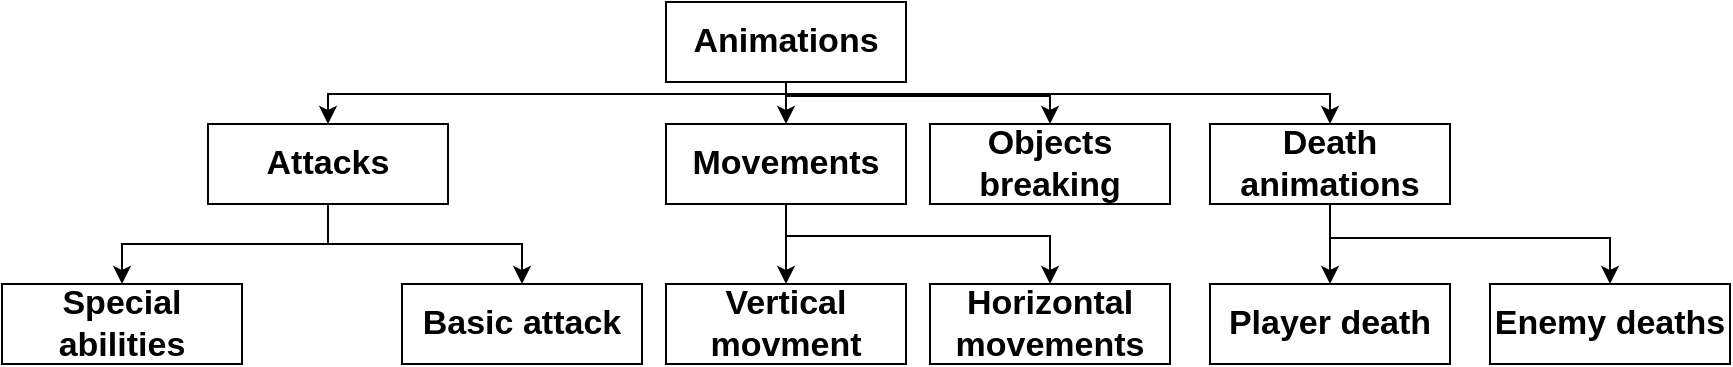<mxfile version="21.7.5" type="device">
  <diagram name="Page-1" id="EGzMRdcxtR-U2vxnexto">
    <mxGraphModel dx="1834" dy="844" grid="0" gridSize="10" guides="1" tooltips="1" connect="1" arrows="1" fold="1" page="0" pageScale="1" pageWidth="827" pageHeight="1169" math="0" shadow="0">
      <root>
        <mxCell id="0" />
        <mxCell id="1" parent="0" />
        <mxCell id="q-u2KVJAgPukn42geY5k-17" value="" style="edgeStyle=orthogonalEdgeStyle;rounded=0;orthogonalLoop=1;jettySize=auto;html=1;" parent="1" source="q-u2KVJAgPukn42geY5k-1" target="q-u2KVJAgPukn42geY5k-16" edge="1">
          <mxGeometry relative="1" as="geometry">
            <Array as="points">
              <mxPoint x="166" y="76" />
              <mxPoint x="-63" y="76" />
            </Array>
          </mxGeometry>
        </mxCell>
        <mxCell id="WwdvQKYLu-T_pfMkLyTl-2" value="" style="edgeStyle=orthogonalEdgeStyle;rounded=0;orthogonalLoop=1;jettySize=auto;html=1;" edge="1" parent="1" source="q-u2KVJAgPukn42geY5k-1" target="WwdvQKYLu-T_pfMkLyTl-1">
          <mxGeometry relative="1" as="geometry" />
        </mxCell>
        <mxCell id="WwdvQKYLu-T_pfMkLyTl-8" value="" style="edgeStyle=orthogonalEdgeStyle;rounded=0;orthogonalLoop=1;jettySize=auto;html=1;" edge="1" parent="1" source="q-u2KVJAgPukn42geY5k-1" target="WwdvQKYLu-T_pfMkLyTl-7">
          <mxGeometry relative="1" as="geometry">
            <Array as="points">
              <mxPoint x="166" y="76" />
              <mxPoint x="438" y="76" />
            </Array>
          </mxGeometry>
        </mxCell>
        <mxCell id="WwdvQKYLu-T_pfMkLyTl-14" value="" style="edgeStyle=orthogonalEdgeStyle;rounded=0;orthogonalLoop=1;jettySize=auto;html=1;" edge="1" parent="1" source="q-u2KVJAgPukn42geY5k-1" target="WwdvQKYLu-T_pfMkLyTl-13">
          <mxGeometry relative="1" as="geometry">
            <Array as="points">
              <mxPoint x="166" y="77" />
              <mxPoint x="298" y="77" />
            </Array>
          </mxGeometry>
        </mxCell>
        <mxCell id="q-u2KVJAgPukn42geY5k-1" value="&lt;font style=&quot;font-size: 17px;&quot;&gt;&lt;b&gt;Animations&lt;/b&gt;&lt;/font&gt;" style="rounded=0;whiteSpace=wrap;html=1;" parent="1" vertex="1">
          <mxGeometry x="106" y="30" width="120" height="40" as="geometry" />
        </mxCell>
        <mxCell id="q-u2KVJAgPukn42geY5k-26" value="" style="edgeStyle=orthogonalEdgeStyle;rounded=0;orthogonalLoop=1;jettySize=auto;html=1;" parent="1" source="q-u2KVJAgPukn42geY5k-16" target="q-u2KVJAgPukn42geY5k-25" edge="1">
          <mxGeometry relative="1" as="geometry" />
        </mxCell>
        <mxCell id="q-u2KVJAgPukn42geY5k-28" value="" style="edgeStyle=orthogonalEdgeStyle;rounded=0;orthogonalLoop=1;jettySize=auto;html=1;" parent="1" source="q-u2KVJAgPukn42geY5k-16" target="q-u2KVJAgPukn42geY5k-27" edge="1">
          <mxGeometry relative="1" as="geometry" />
        </mxCell>
        <mxCell id="q-u2KVJAgPukn42geY5k-16" value="&lt;span style=&quot;font-size: 17px;&quot;&gt;&lt;b&gt;Attacks&lt;/b&gt;&lt;/span&gt;" style="rounded=0;whiteSpace=wrap;html=1;" parent="1" vertex="1">
          <mxGeometry x="-123" y="91" width="120" height="40" as="geometry" />
        </mxCell>
        <mxCell id="q-u2KVJAgPukn42geY5k-25" value="&lt;span style=&quot;font-size: 17px;&quot;&gt;&lt;b&gt;Special abilities&lt;/b&gt;&lt;/span&gt;" style="rounded=0;whiteSpace=wrap;html=1;" parent="1" vertex="1">
          <mxGeometry x="-226" y="171" width="120" height="40" as="geometry" />
        </mxCell>
        <mxCell id="q-u2KVJAgPukn42geY5k-27" value="&lt;span style=&quot;font-size: 17px;&quot;&gt;&lt;b&gt;Basic attack&lt;/b&gt;&lt;/span&gt;" style="rounded=0;whiteSpace=wrap;html=1;" parent="1" vertex="1">
          <mxGeometry x="-26" y="171" width="120" height="40" as="geometry" />
        </mxCell>
        <mxCell id="WwdvQKYLu-T_pfMkLyTl-4" value="" style="edgeStyle=orthogonalEdgeStyle;rounded=0;orthogonalLoop=1;jettySize=auto;html=1;" edge="1" parent="1" source="WwdvQKYLu-T_pfMkLyTl-1" target="WwdvQKYLu-T_pfMkLyTl-3">
          <mxGeometry relative="1" as="geometry" />
        </mxCell>
        <mxCell id="WwdvQKYLu-T_pfMkLyTl-6" value="" style="edgeStyle=orthogonalEdgeStyle;rounded=0;orthogonalLoop=1;jettySize=auto;html=1;" edge="1" parent="1" source="WwdvQKYLu-T_pfMkLyTl-1" target="WwdvQKYLu-T_pfMkLyTl-5">
          <mxGeometry relative="1" as="geometry">
            <Array as="points">
              <mxPoint x="166" y="147" />
              <mxPoint x="298" y="147" />
            </Array>
          </mxGeometry>
        </mxCell>
        <mxCell id="WwdvQKYLu-T_pfMkLyTl-1" value="&lt;span style=&quot;font-size: 17px;&quot;&gt;&lt;b&gt;Movements&lt;/b&gt;&lt;/span&gt;" style="rounded=0;whiteSpace=wrap;html=1;" vertex="1" parent="1">
          <mxGeometry x="106" y="91" width="120" height="40" as="geometry" />
        </mxCell>
        <mxCell id="WwdvQKYLu-T_pfMkLyTl-3" value="&lt;span style=&quot;font-size: 17px;&quot;&gt;&lt;b&gt;Vertical movment&lt;/b&gt;&lt;/span&gt;" style="rounded=0;whiteSpace=wrap;html=1;" vertex="1" parent="1">
          <mxGeometry x="106" y="171" width="120" height="40" as="geometry" />
        </mxCell>
        <mxCell id="WwdvQKYLu-T_pfMkLyTl-5" value="&lt;span style=&quot;font-size: 17px;&quot;&gt;&lt;b&gt;Horizontal movements&lt;/b&gt;&lt;/span&gt;" style="rounded=0;whiteSpace=wrap;html=1;" vertex="1" parent="1">
          <mxGeometry x="238" y="171" width="120" height="40" as="geometry" />
        </mxCell>
        <mxCell id="WwdvQKYLu-T_pfMkLyTl-10" value="" style="edgeStyle=orthogonalEdgeStyle;rounded=0;orthogonalLoop=1;jettySize=auto;html=1;" edge="1" parent="1" source="WwdvQKYLu-T_pfMkLyTl-7" target="WwdvQKYLu-T_pfMkLyTl-9">
          <mxGeometry relative="1" as="geometry" />
        </mxCell>
        <mxCell id="WwdvQKYLu-T_pfMkLyTl-12" value="" style="edgeStyle=orthogonalEdgeStyle;rounded=0;orthogonalLoop=1;jettySize=auto;html=1;" edge="1" parent="1" source="WwdvQKYLu-T_pfMkLyTl-7" target="WwdvQKYLu-T_pfMkLyTl-11">
          <mxGeometry relative="1" as="geometry">
            <Array as="points">
              <mxPoint x="438" y="148" />
              <mxPoint x="578" y="148" />
            </Array>
          </mxGeometry>
        </mxCell>
        <mxCell id="WwdvQKYLu-T_pfMkLyTl-7" value="&lt;span style=&quot;font-size: 17px;&quot;&gt;&lt;b&gt;Death animations&lt;/b&gt;&lt;/span&gt;" style="rounded=0;whiteSpace=wrap;html=1;" vertex="1" parent="1">
          <mxGeometry x="378" y="91" width="120" height="40" as="geometry" />
        </mxCell>
        <mxCell id="WwdvQKYLu-T_pfMkLyTl-9" value="&lt;span style=&quot;font-size: 17px;&quot;&gt;&lt;b&gt;Player death&lt;/b&gt;&lt;/span&gt;" style="rounded=0;whiteSpace=wrap;html=1;" vertex="1" parent="1">
          <mxGeometry x="378" y="171" width="120" height="40" as="geometry" />
        </mxCell>
        <mxCell id="WwdvQKYLu-T_pfMkLyTl-11" value="&lt;span style=&quot;font-size: 17px;&quot;&gt;&lt;b&gt;Enemy deaths&lt;/b&gt;&lt;/span&gt;" style="rounded=0;whiteSpace=wrap;html=1;" vertex="1" parent="1">
          <mxGeometry x="518" y="171" width="120" height="40" as="geometry" />
        </mxCell>
        <mxCell id="WwdvQKYLu-T_pfMkLyTl-13" value="&lt;span style=&quot;font-size: 17px;&quot;&gt;&lt;b&gt;Objects breaking&lt;/b&gt;&lt;/span&gt;" style="rounded=0;whiteSpace=wrap;html=1;" vertex="1" parent="1">
          <mxGeometry x="238" y="91" width="120" height="40" as="geometry" />
        </mxCell>
      </root>
    </mxGraphModel>
  </diagram>
</mxfile>
